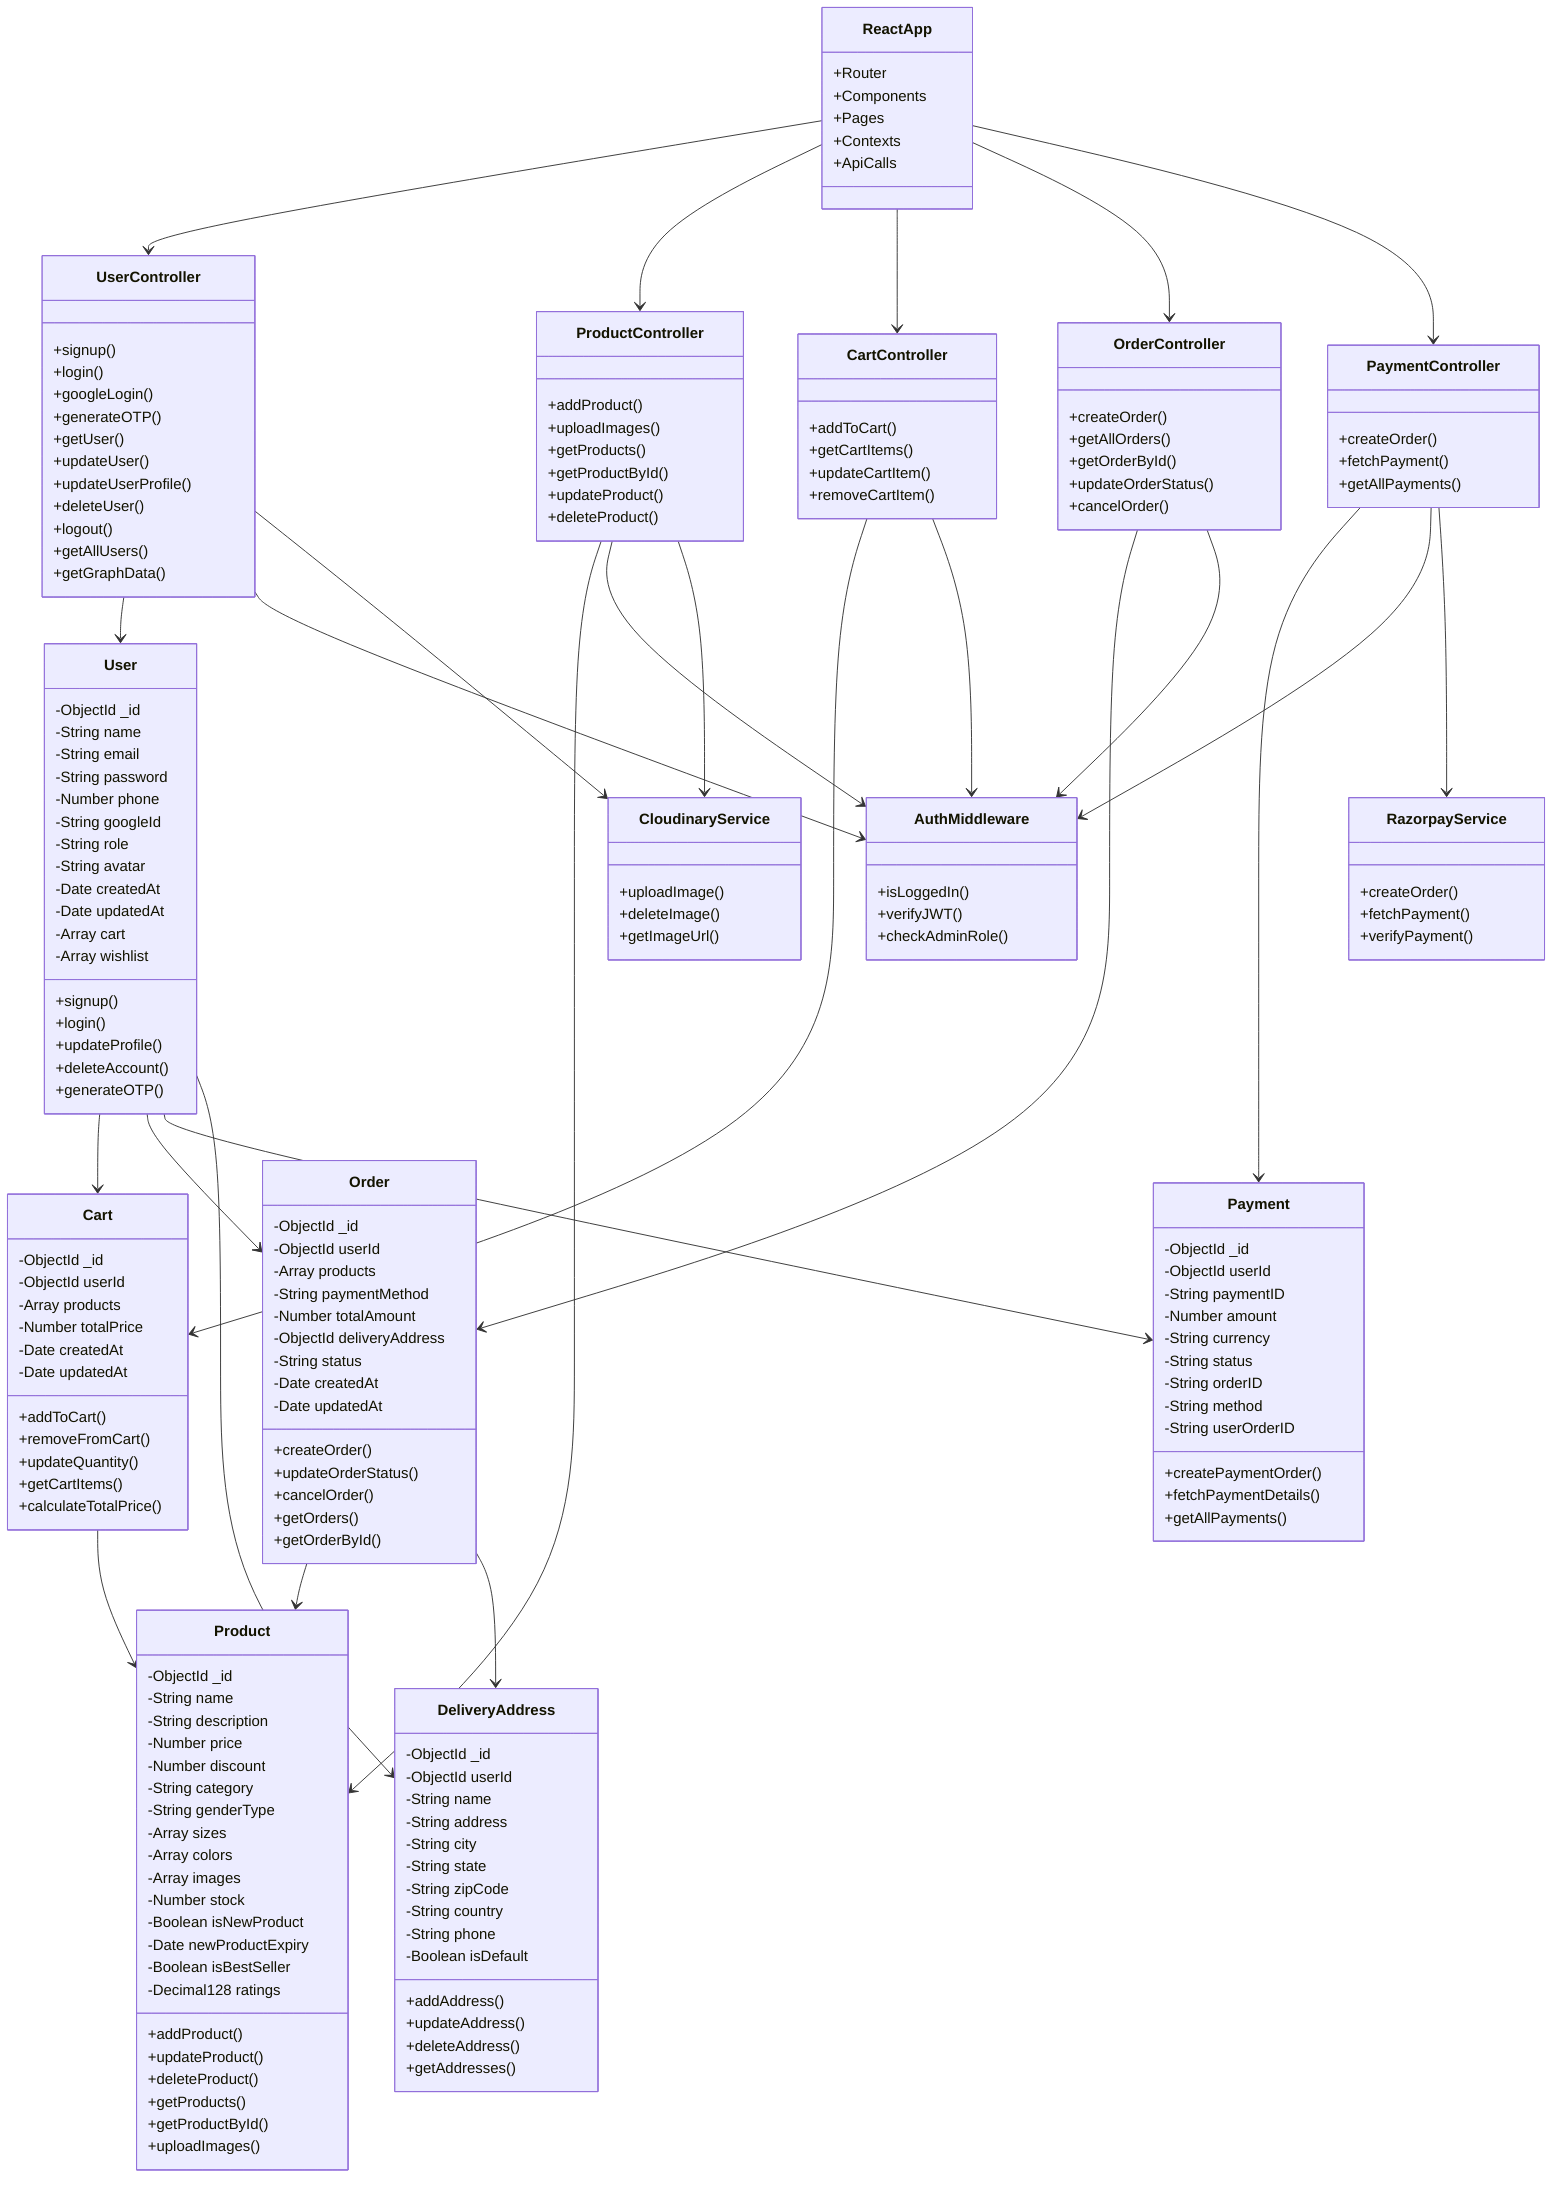 classDiagram
    class User {
        -ObjectId _id
        -String name
        -String email
        -String password
        -Number phone
        -String googleId
        -String role
        -String avatar
        -Date createdAt
        -Date updatedAt
        -Array cart
        -Array wishlist
        +signup()
        +login()
        +updateProfile()
        +deleteAccount()
        +generateOTP()
    }
    
    class Product {
        -ObjectId _id
        -String name
        -String description
        -Number price
        -Number discount
        -String category
        -String genderType
        -Array sizes
        -Array colors
        -Array images
        -Number stock
        -Boolean isNewProduct
        -Date newProductExpiry
        -Boolean isBestSeller
        -Decimal128 ratings
        +addProduct()
        +updateProduct()
        +deleteProduct()
        +getProducts()
        +getProductById()
        +uploadImages()
    }
    
    class Cart {
        -ObjectId _id
        -ObjectId userId
        -Array products
        -Number totalPrice
        -Date createdAt
        -Date updatedAt
        +addToCart()
        +removeFromCart()
        +updateQuantity()
        +getCartItems()
        +calculateTotalPrice()
    }
    
    class Order {
        -ObjectId _id
        -ObjectId userId
        -Array products
        -String paymentMethod
        -Number totalAmount
        -ObjectId deliveryAddress
        -String status
        -Date createdAt
        -Date updatedAt
        +createOrder()
        +updateOrderStatus()
        +cancelOrder()
        +getOrders()
        +getOrderById()
    }
    
    class Payment {
        -ObjectId _id
        -ObjectId userId
        -String paymentID
        -Number amount
        -String currency
        -String status
        -String orderID
        -String method
        -String userOrderID
        +createPaymentOrder()
        +fetchPaymentDetails()
        +getAllPayments()
    }
    
    class DeliveryAddress {
        -ObjectId _id
        -ObjectId userId
        -String name
        -String address
        -String city
        -String state
        -String zipCode
        -String country
        -String phone
        -Boolean isDefault
        +addAddress()
        +updateAddress()
        +deleteAddress()
        +getAddresses()
    }
    
    class UserController {
        +signup()
        +login()
        +googleLogin()
        +generateOTP()
        +getUser()
        +updateUser()
        +updateUserProfile()
        +deleteUser()
        +logout()
        +getAllUsers()
        +getGraphData()
    }
    
    class ProductController {
        +addProduct()
        +uploadImages()
        +getProducts()
        +getProductById()
        +updateProduct()
        +deleteProduct()
    }
    
    class CartController {
        +addToCart()
        +getCartItems()
        +updateCartItem()
        +removeCartItem()
    }
    
    class OrderController {
        +createOrder()
        +getAllOrders()
        +getOrderById()
        +updateOrderStatus()
        +cancelOrder()
    }
    
    class PaymentController {
        +createOrder()
        +fetchPayment()
        +getAllPayments()
    }
    
    class AuthMiddleware {
        +isLoggedIn()
        +verifyJWT()
        +checkAdminRole()
    }
    
    class RazorpayService {
        +createOrder()
        +fetchPayment()
        +verifyPayment()
    }
    
    class CloudinaryService {
        +uploadImage()
        +deleteImage()
        +getImageUrl()
    }
    
    class ReactApp {
        +Router
        +Components
        +Pages
        +Contexts
        +ApiCalls
    }
    
    User --> Cart
    User --> Order
    User --> Payment
    User --> DeliveryAddress
    Cart --> Product
    Order --> Product
    Order --> DeliveryAddress
    
    UserController --> User
    ProductController --> Product
    CartController --> Cart
    OrderController --> Order
    PaymentController --> Payment
    
    UserController --> AuthMiddleware
    ProductController --> AuthMiddleware
    CartController --> AuthMiddleware
    OrderController --> AuthMiddleware
    PaymentController --> AuthMiddleware
    
    PaymentController --> RazorpayService
    ProductController --> CloudinaryService
    UserController --> CloudinaryService
    
    ReactApp --> UserController
    ReactApp --> ProductController
    ReactApp --> CartController
    ReactApp --> OrderController
    ReactApp --> PaymentController